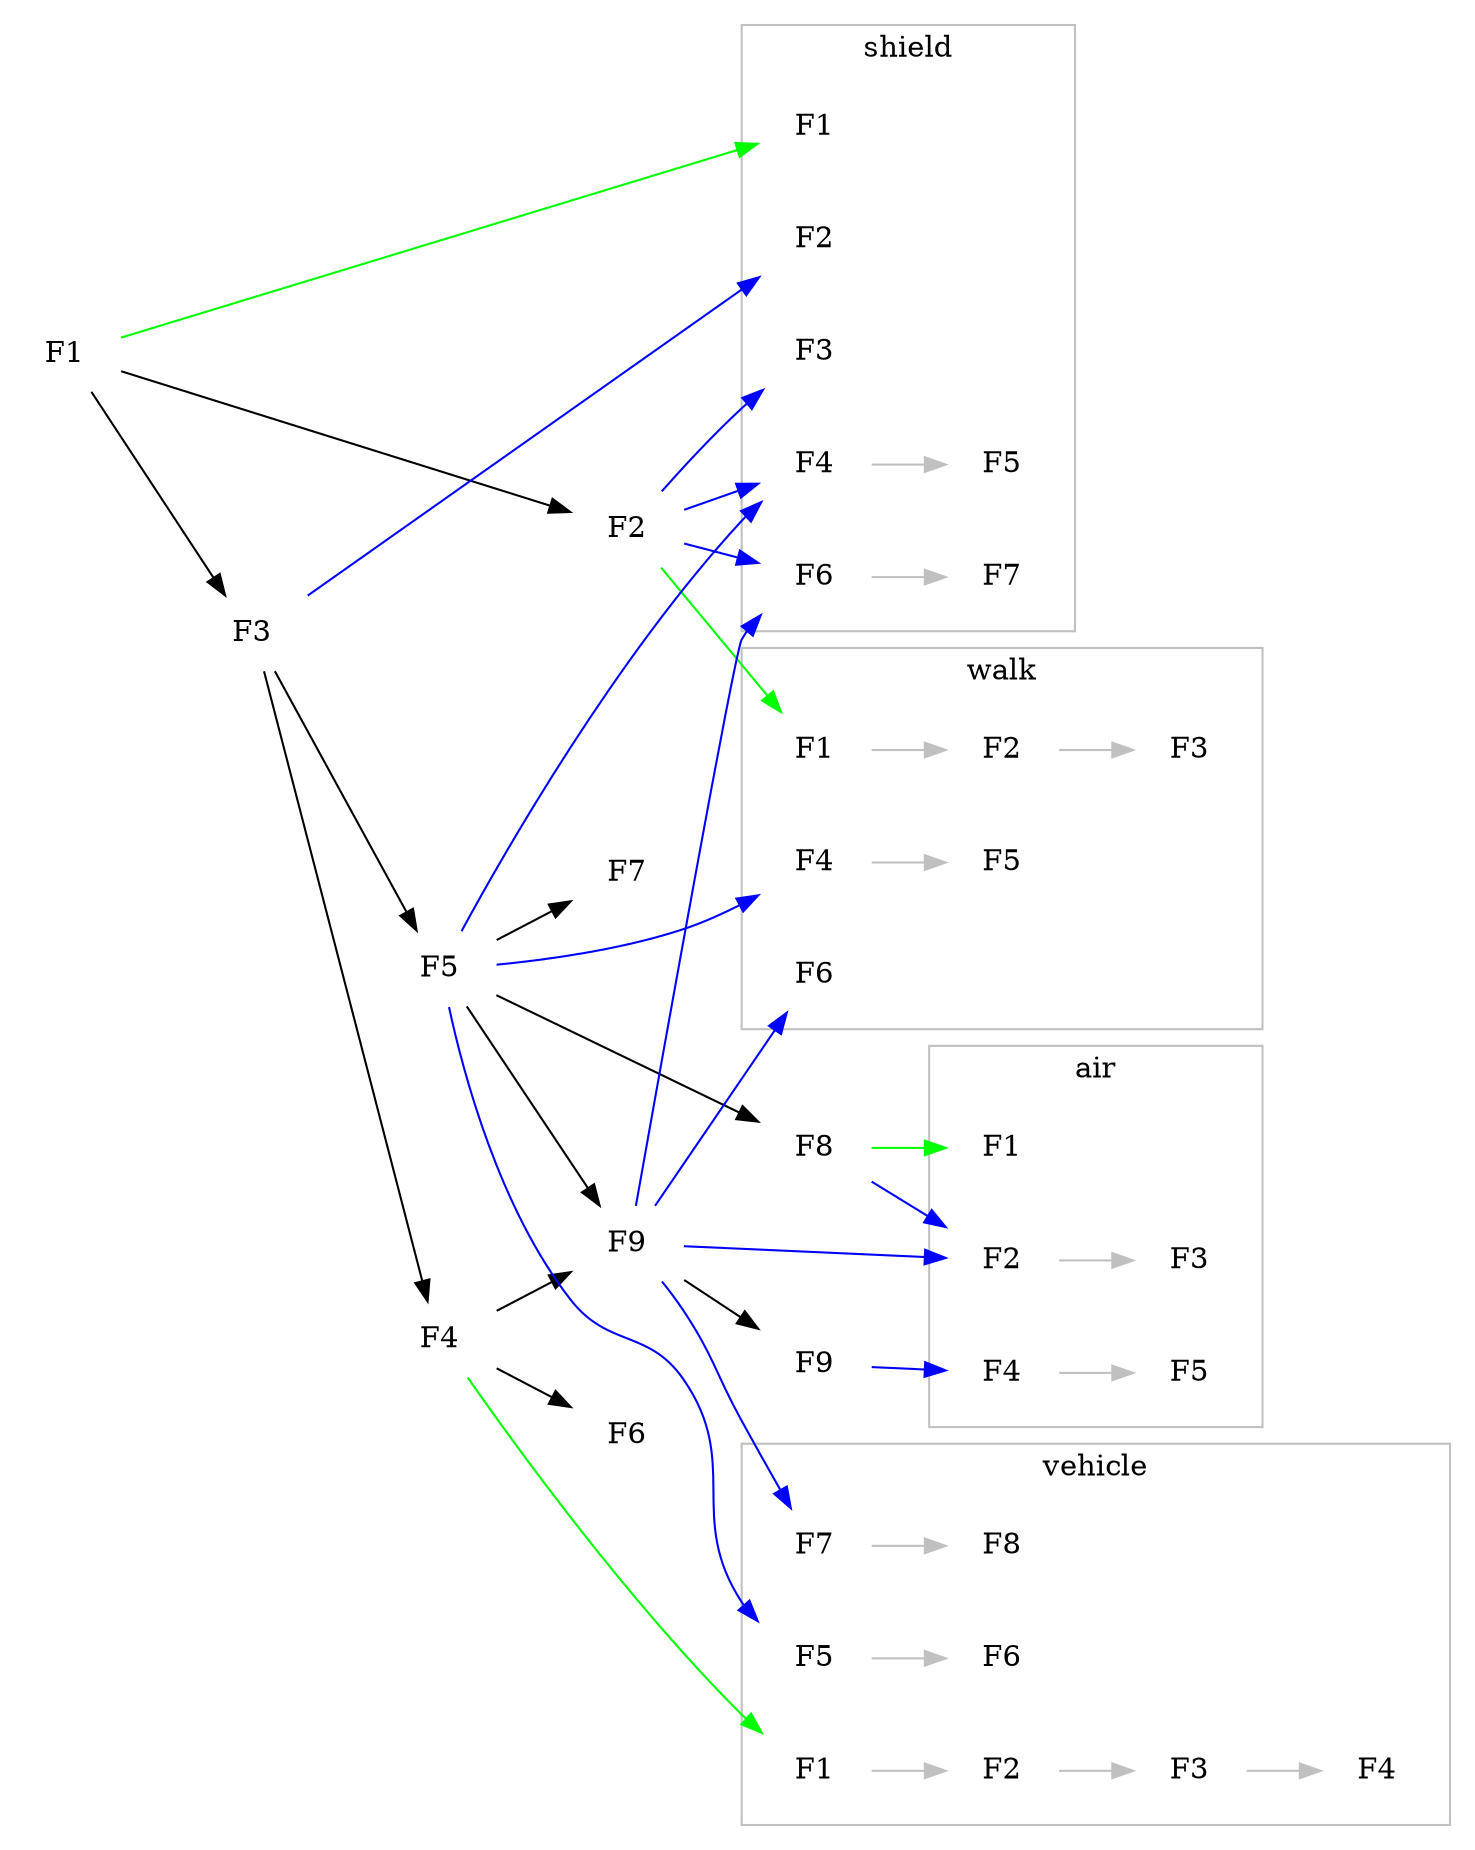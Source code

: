 digraph scrin
{
  rankdir=LR

  //build nodes
  build_F1[label="F1", color="white", shape="rect", image="tabs4keyb_scrin_build_F1.png"]
  build_F2[label="F2", color="white", shape="rect", image="tabs4keyb_scrin_build_F2.png"]
  build_F3[label="F3", color="white", shape="rect", image="tabs4keyb_scrin_build_F3.png"]
  build_F4[label="F4", color="white", shape="rect", image="tabs4keyb_scrin_build_F4.png"]
  build_F5[label="F5", color="white", shape="rect", image="tabs4keyb_scrin_build_F5.png"]
  build_F6[label="F6", color="white", shape="rect", image="tabs4keyb_scrin_build_F6.png"]
  build_F7[label="F7", color="white", shape="rect", image="tabs4keyb_scrin_build_F7.png"]
  build_F8[label="F8", color="white", shape="rect", image="tabs4keyb_scrin_build_F8.png"]
  build_F9[label="F9", color="white", shape="rect", image="tabs4keyb_scrin_build_F9.png"]
  build_F10[label="F9", color="white", shape="rect", image="tabs4keyb_scrin_build_F10.png"]
  ///build links
  build_F1 -> build_F2
  build_F1 -> build_F3
  build_F3 -> build_F4
  build_F3 -> build_F5
  build_F4 -> build_F6
  build_F5 -> build_F7
  build_F5 -> build_F8
  build_F5 -> build_F9
  build_F4 -> build_F9
  build_F9 -> build_F10
//others: with="/**/" without="/** /"
/**/
  //shield nodes
  subgraph cluster_shield
  {label="shield" color="gray";
  shield_F1[label="F1", color="white", shape="rect", image="tabs4keyb_scrin_shield_F1.png"]
  shield_F2[label="F2", color="white", shape="rect", image="tabs4keyb_scrin_shield_F2.png"]
  shield_F3[label="F3", color="white", shape="rect", image="tabs4keyb_scrin_shield_F3.png"]
  shield_F4[label="F4", color="white", shape="rect", image="tabs4keyb_scrin_shield_F4.png"]
  shield_F5[label="F5", color="white", shape="rect", image="tabs4keyb_scrin_shield_F5.png"]
  shield_F6[label="F6", color="white", shape="rect", image="tabs4keyb_scrin_shield_F6.png"]
  shield_F7[label="F7", color="white", shape="rect", image="tabs4keyb_scrin_shield_F7.png"]
  }//cluster_shield
  //walk nodes
  subgraph cluster_walk
  {label="walk" color="gray";
  walk_F1[label="F1", color="white", shape="rect", image="tabs4keyb_scrin_walk_F1.png"]
  walk_F2[label="F2", color="white", shape="rect", image="tabs4keyb_scrin_walk_F2.png"]
  walk_F3[label="F3", color="white", shape="rect", image="tabs4keyb_scrin_walk_F3.png"]
  walk_F4[label="F4", color="white", shape="rect", image="tabs4keyb_scrin_walk_F4.png"]
  walk_F5[label="F5", color="white", shape="rect", image="tabs4keyb_scrin_walk_F5.png"]
  walk_F6[label="F6", color="white", shape="rect", image="tabs4keyb_scrin_walk_F6.png"]
  }//cluster_walk
  //vehicle nodes
  subgraph cluster_vehicle
  {label="vehicle" color="gray";
  vehicle_F1[label="F1", color="white", shape="rect", image="tabs4keyb_scrin_vehicle_F1.png"]
  vehicle_F2[label="F2", color="white", shape="rect", image="tabs4keyb_scrin_vehicle_F2.png"]
  vehicle_F3[label="F3", color="white", shape="rect", image="tabs4keyb_scrin_vehicle_F3.png"]
  vehicle_F4[label="F4", color="white", shape="rect", image="tabs4keyb_scrin_vehicle_F4.png"]
  vehicle_F5[label="F5", color="white", shape="rect", image="tabs4keyb_scrin_vehicle_F5.png"]
  vehicle_F6[label="F6", color="white", shape="rect", image="tabs4keyb_scrin_vehicle_F6.png"]
  vehicle_F7[label="F7", color="white", shape="rect", image="tabs4keyb_scrin_vehicle_F7.png"]
  vehicle_F8[label="F8", color="white", shape="rect", image="tabs4keyb_scrin_vehicle_F8.png"]
  }//cluster_vehicle
  //air nodes
  subgraph cluster_air
  {label="air" color="gray";
  air_F1[label="F1", color="white", shape="rect", image="tabs4keyb_scrin_air_F1.png"]
  air_F2[label="F2", color="white", shape="rect", image="tabs4keyb_scrin_air_F2.png"]
  air_F3[label="F3", color="white", shape="rect", image="tabs4keyb_scrin_air_F3.png"]
  air_F4[label="F4", color="white", shape="rect", image="tabs4keyb_scrin_air_F4.png"]
  air_F5[label="F5", color="white", shape="rect", image="tabs4keyb_scrin_air_F5.png"]
  }//cluster_air
  ///shield links
  build_F1 -> shield_F1[color="green"]
  build_F3 -> shield_F2[color="blue"]
  build_F2 -> shield_F3[color="blue"]
  build_F2 -> shield_F4[color="blue"]
  build_F5 -> shield_F4[color="blue"]
              shield_F4 -> shield_F5[color="gray"]
  build_F2 -> shield_F6[color="blue"]
              shield_F6 -> shield_F7[color="gray"]
  build_F9 -> shield_F6[color="blue"]
  ///walk links
  build_F2 -> walk_F1[color="green"]
              walk_F1 -> walk_F2[color="gray"]
              walk_F2 -> walk_F3[color="gray"]
  build_F5 -> walk_F4[color="blue"]
              walk_F4 -> walk_F5[color="gray"]
  build_F9 -> walk_F6[color="blue"]
  ///vehicle links
  build_F4 -> vehicle_F1[color="green"]
              vehicle_F1 -> vehicle_F2[color="gray"]
              vehicle_F2 -> vehicle_F3[color="gray"]
              vehicle_F3 -> vehicle_F4[color="gray"]
  build_F5 -> vehicle_F5[color="blue"]
              vehicle_F5 -> vehicle_F6[color="gray"]
  build_F9 -> vehicle_F7[color="blue"]
              vehicle_F7 -> vehicle_F8[color="gray"]
  ///air links
  build_F8 -> air_F1[color="green"]
  build_F8 -> air_F2[color="blue"]
  build_F9 -> air_F2[color="blue"]
              air_F2 -> air_F3[color="gray"]
  build_F10 -> air_F4[color="blue"]
              air_F4 -> air_F5[color="gray"]
/**/
}
